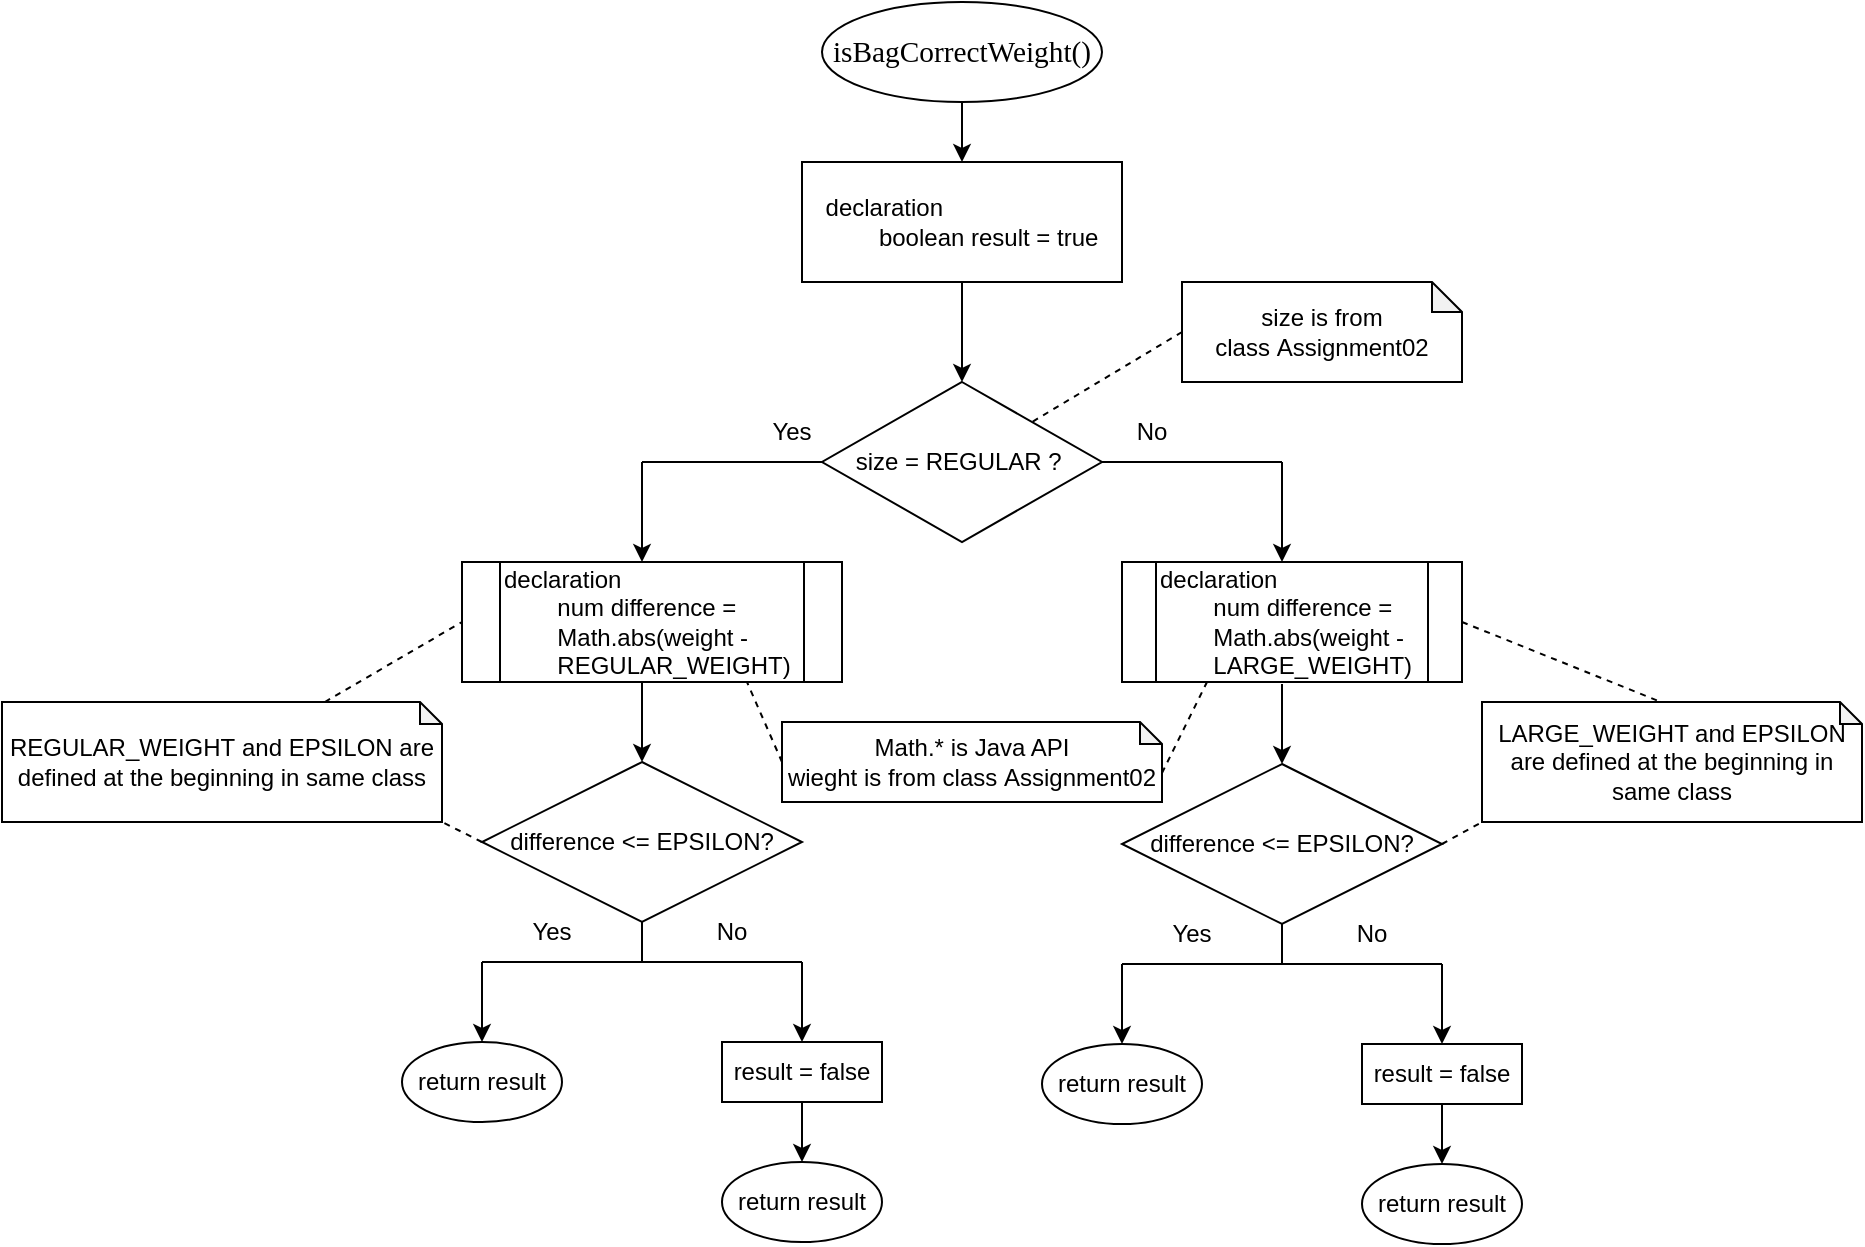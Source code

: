 <mxfile version="19.0.3" type="device"><diagram id="kjwWXL2HWF35VKACuvbv" name="第 1 页"><mxGraphModel dx="2705" dy="781" grid="0" gridSize="10" guides="1" tooltips="1" connect="1" arrows="1" fold="1" page="1" pageScale="1" pageWidth="827" pageHeight="1169" math="0" shadow="0"><root><mxCell id="0"/><mxCell id="1" parent="0"/><mxCell id="cBx2pXQ4-nJAg3aWOZMR-3" value="" style="edgeStyle=orthogonalEdgeStyle;rounded=0;orthogonalLoop=1;jettySize=auto;html=1;" parent="1" source="cBx2pXQ4-nJAg3aWOZMR-1" target="cBx2pXQ4-nJAg3aWOZMR-2" edge="1"><mxGeometry relative="1" as="geometry"/></mxCell><mxCell id="cBx2pXQ4-nJAg3aWOZMR-1" value="&lt;span style=&quot;font-size:11.0pt;font-family:Consolas;&lt;br/&gt;mso-fareast-font-family:等线;mso-fareast-theme-font:minor-fareast;mso-bidi-font-family:&lt;br/&gt;&amp;quot;Times New Roman&amp;quot;;mso-bidi-theme-font:minor-bidi;mso-ansi-language:EN-CA;&lt;br/&gt;mso-fareast-language:EN-CA;mso-bidi-language:AR-SA&quot;&gt;isBagCorrectWeight()&lt;/span&gt;" style="ellipse;whiteSpace=wrap;html=1;" parent="1" vertex="1"><mxGeometry x="290" y="40" width="140" height="50" as="geometry"/></mxCell><mxCell id="cBx2pXQ4-nJAg3aWOZMR-9" value="" style="edgeStyle=orthogonalEdgeStyle;rounded=0;orthogonalLoop=1;jettySize=auto;html=1;" parent="1" source="cBx2pXQ4-nJAg3aWOZMR-2" target="cBx2pXQ4-nJAg3aWOZMR-8" edge="1"><mxGeometry relative="1" as="geometry"/></mxCell><mxCell id="cBx2pXQ4-nJAg3aWOZMR-2" value="&lt;div style=&quot;text-align: left;&quot;&gt;&lt;span style=&quot;background-color: initial;&quot;&gt;declaration&lt;/span&gt;&lt;/div&gt;&lt;span style=&quot;white-space: pre;&quot;&gt;&#9;&lt;/span&gt;boolean result = true" style="whiteSpace=wrap;html=1;" parent="1" vertex="1"><mxGeometry x="280" y="120" width="160" height="60" as="geometry"/></mxCell><mxCell id="cBx2pXQ4-nJAg3aWOZMR-8" value="size = REGULAR ?&amp;nbsp;" style="rhombus;whiteSpace=wrap;html=1;" parent="1" vertex="1"><mxGeometry x="290" y="230" width="140" height="80" as="geometry"/></mxCell><mxCell id="cBx2pXQ4-nJAg3aWOZMR-10" value="" style="endArrow=none;html=1;rounded=0;entryX=0;entryY=0.5;entryDx=0;entryDy=0;" parent="1" target="cBx2pXQ4-nJAg3aWOZMR-8" edge="1"><mxGeometry width="50" height="50" relative="1" as="geometry"><mxPoint x="200" y="270" as="sourcePoint"/><mxPoint x="370" y="300" as="targetPoint"/></mxGeometry></mxCell><mxCell id="cBx2pXQ4-nJAg3aWOZMR-11" value="" style="endArrow=none;html=1;rounded=0;entryX=1;entryY=0.5;entryDx=0;entryDy=0;" parent="1" target="cBx2pXQ4-nJAg3aWOZMR-8" edge="1"><mxGeometry width="50" height="50" relative="1" as="geometry"><mxPoint x="520" y="270" as="sourcePoint"/><mxPoint x="370" y="300" as="targetPoint"/></mxGeometry></mxCell><mxCell id="cBx2pXQ4-nJAg3aWOZMR-12" value="Yes" style="text;html=1;strokeColor=none;fillColor=none;align=center;verticalAlign=middle;whiteSpace=wrap;rounded=0;" parent="1" vertex="1"><mxGeometry x="260" y="240" width="30" height="30" as="geometry"/></mxCell><mxCell id="cBx2pXQ4-nJAg3aWOZMR-13" value="" style="endArrow=classic;html=1;rounded=0;" parent="1" edge="1"><mxGeometry width="50" height="50" relative="1" as="geometry"><mxPoint x="200" y="270" as="sourcePoint"/><mxPoint x="200" y="320" as="targetPoint"/></mxGeometry></mxCell><mxCell id="cBx2pXQ4-nJAg3aWOZMR-16" value="" style="edgeStyle=orthogonalEdgeStyle;rounded=0;orthogonalLoop=1;jettySize=auto;html=1;entryX=0.5;entryY=0;entryDx=0;entryDy=0;" parent="1" source="cBx2pXQ4-nJAg3aWOZMR-14" target="cBx2pXQ4-nJAg3aWOZMR-15" edge="1"><mxGeometry relative="1" as="geometry"><mxPoint x="200" y="410" as="targetPoint"/><Array as="points"><mxPoint x="200" y="390"/><mxPoint x="200" y="390"/></Array></mxGeometry></mxCell><mxCell id="cBx2pXQ4-nJAg3aWOZMR-14" value="declaration&lt;br&gt;&lt;span style=&quot;white-space: pre;&quot;&gt;&#9;&lt;/span&gt;num&amp;nbsp;difference = &lt;span style=&quot;white-space: pre;&quot;&gt;&#9;&lt;/span&gt;Math.abs(weight - &lt;span style=&quot;white-space: pre;&quot;&gt;&#9;&lt;/span&gt;REGULAR_WEIGHT)" style="shape=process;rounded=0;whiteSpace=wrap;html=1;strokeWidth=1;align=left;" parent="1" vertex="1"><mxGeometry x="110" y="320" width="190" height="60" as="geometry"/></mxCell><mxCell id="cBx2pXQ4-nJAg3aWOZMR-15" value="&lt;span style=&quot;&quot;&gt;difference &amp;lt;=&amp;nbsp;EPSILON?&lt;/span&gt;" style="rhombus;whiteSpace=wrap;html=1;align=center;rounded=0;strokeWidth=1;" parent="1" vertex="1"><mxGeometry x="120" y="420" width="160" height="80" as="geometry"/></mxCell><mxCell id="cBx2pXQ4-nJAg3aWOZMR-18" value="" style="endArrow=none;html=1;rounded=0;entryX=0.5;entryY=1;entryDx=0;entryDy=0;" parent="1" target="cBx2pXQ4-nJAg3aWOZMR-15" edge="1"><mxGeometry width="50" height="50" relative="1" as="geometry"><mxPoint x="200" y="520" as="sourcePoint"/><mxPoint x="200" y="520" as="targetPoint"/></mxGeometry></mxCell><mxCell id="cBx2pXQ4-nJAg3aWOZMR-21" value="" style="endArrow=none;html=1;rounded=0;" parent="1" edge="1"><mxGeometry width="50" height="50" relative="1" as="geometry"><mxPoint x="120" y="520" as="sourcePoint"/><mxPoint x="200" y="520" as="targetPoint"/></mxGeometry></mxCell><mxCell id="cBx2pXQ4-nJAg3aWOZMR-22" value="" style="endArrow=none;html=1;rounded=0;" parent="1" edge="1"><mxGeometry width="50" height="50" relative="1" as="geometry"><mxPoint x="200" y="520" as="sourcePoint"/><mxPoint x="280" y="520" as="targetPoint"/></mxGeometry></mxCell><mxCell id="cBx2pXQ4-nJAg3aWOZMR-23" value="" style="endArrow=classic;html=1;rounded=0;entryX=0.5;entryY=0;entryDx=0;entryDy=0;" parent="1" target="cBx2pXQ4-nJAg3aWOZMR-27" edge="1"><mxGeometry width="50" height="50" relative="1" as="geometry"><mxPoint x="120" y="520" as="sourcePoint"/><mxPoint x="120" y="550" as="targetPoint"/></mxGeometry></mxCell><mxCell id="cBx2pXQ4-nJAg3aWOZMR-24" value="" style="endArrow=classic;html=1;rounded=0;" parent="1" edge="1"><mxGeometry width="50" height="50" relative="1" as="geometry"><mxPoint x="280" y="520" as="sourcePoint"/><mxPoint x="280" y="560" as="targetPoint"/></mxGeometry></mxCell><mxCell id="cBx2pXQ4-nJAg3aWOZMR-25" value="Yes" style="text;html=1;strokeColor=none;fillColor=none;align=center;verticalAlign=middle;whiteSpace=wrap;rounded=0;" parent="1" vertex="1"><mxGeometry x="140" y="490" width="30" height="30" as="geometry"/></mxCell><mxCell id="cBx2pXQ4-nJAg3aWOZMR-26" value="No" style="text;html=1;strokeColor=none;fillColor=none;align=center;verticalAlign=middle;whiteSpace=wrap;rounded=0;" parent="1" vertex="1"><mxGeometry x="230" y="490" width="30" height="30" as="geometry"/></mxCell><mxCell id="cBx2pXQ4-nJAg3aWOZMR-27" value="return result" style="ellipse;whiteSpace=wrap;html=1;strokeWidth=1;" parent="1" vertex="1"><mxGeometry x="80" y="560" width="80" height="40" as="geometry"/></mxCell><mxCell id="cBx2pXQ4-nJAg3aWOZMR-30" value="" style="edgeStyle=orthogonalEdgeStyle;rounded=0;orthogonalLoop=1;jettySize=auto;html=1;" parent="1" source="cBx2pXQ4-nJAg3aWOZMR-28" target="cBx2pXQ4-nJAg3aWOZMR-29" edge="1"><mxGeometry relative="1" as="geometry"/></mxCell><mxCell id="cBx2pXQ4-nJAg3aWOZMR-28" value="result = false" style="rounded=0;whiteSpace=wrap;html=1;strokeWidth=1;" parent="1" vertex="1"><mxGeometry x="240" y="560" width="80" height="30" as="geometry"/></mxCell><mxCell id="cBx2pXQ4-nJAg3aWOZMR-29" value="return result" style="ellipse;whiteSpace=wrap;html=1;rounded=0;strokeWidth=1;" parent="1" vertex="1"><mxGeometry x="240" y="620" width="80" height="40" as="geometry"/></mxCell><mxCell id="cBx2pXQ4-nJAg3aWOZMR-31" value="No" style="text;html=1;strokeColor=none;fillColor=none;align=center;verticalAlign=middle;whiteSpace=wrap;rounded=0;" parent="1" vertex="1"><mxGeometry x="440" y="240" width="30" height="30" as="geometry"/></mxCell><mxCell id="cBx2pXQ4-nJAg3aWOZMR-32" value="" style="endArrow=classic;html=1;rounded=0;" parent="1" edge="1"><mxGeometry width="50" height="50" relative="1" as="geometry"><mxPoint x="520" y="270" as="sourcePoint"/><mxPoint x="520" y="320" as="targetPoint"/></mxGeometry></mxCell><mxCell id="cBx2pXQ4-nJAg3aWOZMR-33" value="declaration&lt;br&gt;&lt;span style=&quot;&quot;&gt;&#9;&lt;/span&gt;&lt;span style=&quot;white-space: pre;&quot;&gt;&#9;&lt;/span&gt;num&amp;nbsp;difference = &lt;span style=&quot;white-space: pre;&quot;&gt;&#9;&lt;/span&gt;Math.abs(weight - &lt;span style=&quot;white-space: pre;&quot;&gt;&#9;&lt;/span&gt;LARGE_WEIGHT)" style="shape=process;&#10;rounded=0;whiteSpace=wrap;html=1;strokeWidth=1;align=left;" parent="1" vertex="1"><mxGeometry x="440" y="320" width="170" height="60" as="geometry"/></mxCell><mxCell id="cBx2pXQ4-nJAg3aWOZMR-34" value="" style="edgeStyle=orthogonalEdgeStyle;rounded=0;orthogonalLoop=1;jettySize=auto;html=1;entryX=0.5;entryY=0;entryDx=0;entryDy=0;" parent="1" target="cBx2pXQ4-nJAg3aWOZMR-35" edge="1"><mxGeometry relative="1" as="geometry"><mxPoint x="520" y="381" as="sourcePoint"/><mxPoint x="520" y="411" as="targetPoint"/><Array as="points"><mxPoint x="520" y="391"/><mxPoint x="520" y="391"/></Array></mxGeometry></mxCell><mxCell id="cBx2pXQ4-nJAg3aWOZMR-35" value="&lt;span style=&quot;&quot;&gt;difference &amp;lt;=&amp;nbsp;EPSILON?&lt;/span&gt;" style="rhombus;whiteSpace=wrap;html=1;align=center;rounded=0;strokeWidth=1;" parent="1" vertex="1"><mxGeometry x="440" y="421" width="160" height="80" as="geometry"/></mxCell><mxCell id="cBx2pXQ4-nJAg3aWOZMR-36" value="" style="endArrow=none;html=1;rounded=0;entryX=0.5;entryY=1;entryDx=0;entryDy=0;" parent="1" target="cBx2pXQ4-nJAg3aWOZMR-35" edge="1"><mxGeometry width="50" height="50" relative="1" as="geometry"><mxPoint x="520" y="521" as="sourcePoint"/><mxPoint x="520" y="521" as="targetPoint"/></mxGeometry></mxCell><mxCell id="cBx2pXQ4-nJAg3aWOZMR-37" value="" style="endArrow=none;html=1;rounded=0;" parent="1" edge="1"><mxGeometry width="50" height="50" relative="1" as="geometry"><mxPoint x="440" y="521" as="sourcePoint"/><mxPoint x="520" y="521" as="targetPoint"/></mxGeometry></mxCell><mxCell id="cBx2pXQ4-nJAg3aWOZMR-38" value="" style="endArrow=none;html=1;rounded=0;" parent="1" edge="1"><mxGeometry width="50" height="50" relative="1" as="geometry"><mxPoint x="520" y="521" as="sourcePoint"/><mxPoint x="600" y="521" as="targetPoint"/></mxGeometry></mxCell><mxCell id="cBx2pXQ4-nJAg3aWOZMR-39" value="" style="endArrow=classic;html=1;rounded=0;entryX=0.5;entryY=0;entryDx=0;entryDy=0;" parent="1" target="cBx2pXQ4-nJAg3aWOZMR-43" edge="1"><mxGeometry width="50" height="50" relative="1" as="geometry"><mxPoint x="440" y="521" as="sourcePoint"/><mxPoint x="440" y="551" as="targetPoint"/></mxGeometry></mxCell><mxCell id="cBx2pXQ4-nJAg3aWOZMR-40" value="" style="endArrow=classic;html=1;rounded=0;" parent="1" edge="1"><mxGeometry width="50" height="50" relative="1" as="geometry"><mxPoint x="600" y="521" as="sourcePoint"/><mxPoint x="600" y="561" as="targetPoint"/></mxGeometry></mxCell><mxCell id="cBx2pXQ4-nJAg3aWOZMR-41" value="Yes" style="text;html=1;strokeColor=none;fillColor=none;align=center;verticalAlign=middle;whiteSpace=wrap;rounded=0;" parent="1" vertex="1"><mxGeometry x="460" y="491" width="30" height="30" as="geometry"/></mxCell><mxCell id="cBx2pXQ4-nJAg3aWOZMR-42" value="No" style="text;html=1;strokeColor=none;fillColor=none;align=center;verticalAlign=middle;whiteSpace=wrap;rounded=0;" parent="1" vertex="1"><mxGeometry x="550" y="491" width="30" height="30" as="geometry"/></mxCell><mxCell id="cBx2pXQ4-nJAg3aWOZMR-43" value="return result" style="ellipse;whiteSpace=wrap;html=1;strokeWidth=1;" parent="1" vertex="1"><mxGeometry x="400" y="561" width="80" height="40" as="geometry"/></mxCell><mxCell id="cBx2pXQ4-nJAg3aWOZMR-44" value="" style="edgeStyle=orthogonalEdgeStyle;rounded=0;orthogonalLoop=1;jettySize=auto;html=1;" parent="1" source="cBx2pXQ4-nJAg3aWOZMR-45" target="cBx2pXQ4-nJAg3aWOZMR-46" edge="1"><mxGeometry relative="1" as="geometry"/></mxCell><mxCell id="cBx2pXQ4-nJAg3aWOZMR-45" value="result = false" style="rounded=0;whiteSpace=wrap;html=1;strokeWidth=1;" parent="1" vertex="1"><mxGeometry x="560" y="561" width="80" height="30" as="geometry"/></mxCell><mxCell id="cBx2pXQ4-nJAg3aWOZMR-46" value="return result" style="ellipse;whiteSpace=wrap;html=1;rounded=0;strokeWidth=1;" parent="1" vertex="1"><mxGeometry x="560" y="621" width="80" height="40" as="geometry"/></mxCell><mxCell id="ciH_OOrTP2W9qRySwWH7-1" value="Math.* is Java API&lt;br&gt;wieght is from class&amp;nbsp;Assignment02" style="shape=note;whiteSpace=wrap;html=1;backgroundOutline=1;darkOpacity=0.05;size=11;" vertex="1" parent="1"><mxGeometry x="270" y="400" width="190" height="40" as="geometry"/></mxCell><mxCell id="ciH_OOrTP2W9qRySwWH7-4" value="" style="endArrow=none;dashed=1;html=1;rounded=0;exitX=0;exitY=0.5;exitDx=0;exitDy=0;exitPerimeter=0;entryX=0.75;entryY=1;entryDx=0;entryDy=0;" edge="1" parent="1" source="ciH_OOrTP2W9qRySwWH7-1" target="cBx2pXQ4-nJAg3aWOZMR-14"><mxGeometry width="50" height="50" relative="1" as="geometry"><mxPoint x="40" y="330" as="sourcePoint"/><mxPoint x="90" y="280" as="targetPoint"/></mxGeometry></mxCell><mxCell id="ciH_OOrTP2W9qRySwWH7-5" value="" style="endArrow=none;dashed=1;html=1;rounded=0;exitX=0;exitY=0;exitDx=190;exitDy=25.5;exitPerimeter=0;entryX=0.25;entryY=1;entryDx=0;entryDy=0;" edge="1" parent="1" source="ciH_OOrTP2W9qRySwWH7-1" target="cBx2pXQ4-nJAg3aWOZMR-33"><mxGeometry width="50" height="50" relative="1" as="geometry"><mxPoint x="40" y="330" as="sourcePoint"/><mxPoint x="90" y="280" as="targetPoint"/></mxGeometry></mxCell><mxCell id="ciH_OOrTP2W9qRySwWH7-6" value="&lt;span style=&quot;&quot;&gt;size is from class&amp;nbsp;Assignment02&lt;/span&gt;" style="shape=note;whiteSpace=wrap;html=1;backgroundOutline=1;darkOpacity=0.05;size=15;" vertex="1" parent="1"><mxGeometry x="470" y="180" width="140" height="50" as="geometry"/></mxCell><mxCell id="ciH_OOrTP2W9qRySwWH7-7" value="" style="endArrow=none;dashed=1;html=1;rounded=0;exitX=0;exitY=0.5;exitDx=0;exitDy=0;exitPerimeter=0;entryX=1;entryY=0;entryDx=0;entryDy=0;" edge="1" parent="1" source="ciH_OOrTP2W9qRySwWH7-6" target="cBx2pXQ4-nJAg3aWOZMR-8"><mxGeometry width="50" height="50" relative="1" as="geometry"><mxPoint x="40" y="330" as="sourcePoint"/><mxPoint x="90" y="280" as="targetPoint"/></mxGeometry></mxCell><mxCell id="ciH_OOrTP2W9qRySwWH7-8" value="&lt;span style=&quot;text-align: left;&quot;&gt;LARGE_WEIGHT and&amp;nbsp;&lt;/span&gt;EPSILON are defined at the beginning in same class" style="shape=note;whiteSpace=wrap;html=1;backgroundOutline=1;darkOpacity=0.05;size=11;" vertex="1" parent="1"><mxGeometry x="620" y="390" width="190" height="60" as="geometry"/></mxCell><mxCell id="ciH_OOrTP2W9qRySwWH7-9" value="" style="endArrow=none;dashed=1;html=1;rounded=0;exitX=1;exitY=0.5;exitDx=0;exitDy=0;entryX=0;entryY=0;entryDx=89.5;entryDy=0;entryPerimeter=0;" edge="1" parent="1" source="cBx2pXQ4-nJAg3aWOZMR-33" target="ciH_OOrTP2W9qRySwWH7-8"><mxGeometry width="50" height="50" relative="1" as="geometry"><mxPoint x="20" y="330" as="sourcePoint"/><mxPoint x="70" y="280" as="targetPoint"/></mxGeometry></mxCell><mxCell id="ciH_OOrTP2W9qRySwWH7-11" value="" style="endArrow=none;dashed=1;html=1;rounded=0;exitX=1;exitY=0.5;exitDx=0;exitDy=0;entryX=0;entryY=1;entryDx=0;entryDy=0;entryPerimeter=0;" edge="1" parent="1" source="cBx2pXQ4-nJAg3aWOZMR-35" target="ciH_OOrTP2W9qRySwWH7-8"><mxGeometry width="50" height="50" relative="1" as="geometry"><mxPoint x="20" y="330" as="sourcePoint"/><mxPoint x="70" y="280" as="targetPoint"/></mxGeometry></mxCell><mxCell id="ciH_OOrTP2W9qRySwWH7-12" value="&lt;span style=&quot;text-align: left;&quot;&gt;REGULAR_WEIGHT&amp;nbsp;&lt;/span&gt;&lt;span style=&quot;text-align: left;&quot;&gt;and&amp;nbsp;&lt;/span&gt;EPSILON are defined at the beginning in same class" style="shape=note;whiteSpace=wrap;html=1;backgroundOutline=1;darkOpacity=0.05;size=11;" vertex="1" parent="1"><mxGeometry x="-120" y="390" width="220" height="60" as="geometry"/></mxCell><mxCell id="ciH_OOrTP2W9qRySwWH7-13" value="" style="endArrow=none;dashed=1;html=1;rounded=0;entryX=0;entryY=0.5;entryDx=0;entryDy=0;" edge="1" parent="1" source="ciH_OOrTP2W9qRySwWH7-12" target="cBx2pXQ4-nJAg3aWOZMR-14"><mxGeometry width="50" height="50" relative="1" as="geometry"><mxPoint x="20" y="330" as="sourcePoint"/><mxPoint x="70" y="280" as="targetPoint"/></mxGeometry></mxCell><mxCell id="ciH_OOrTP2W9qRySwWH7-14" value="" style="endArrow=none;dashed=1;html=1;rounded=0;exitX=0;exitY=0.5;exitDx=0;exitDy=0;entryX=1;entryY=1;entryDx=0;entryDy=0;entryPerimeter=0;" edge="1" parent="1" source="cBx2pXQ4-nJAg3aWOZMR-15" target="ciH_OOrTP2W9qRySwWH7-12"><mxGeometry width="50" height="50" relative="1" as="geometry"><mxPoint x="20" y="330" as="sourcePoint"/><mxPoint x="70" y="280" as="targetPoint"/></mxGeometry></mxCell></root></mxGraphModel></diagram></mxfile>